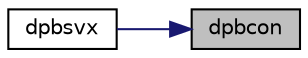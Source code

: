 digraph "dpbcon"
{
 // LATEX_PDF_SIZE
  edge [fontname="Helvetica",fontsize="10",labelfontname="Helvetica",labelfontsize="10"];
  node [fontname="Helvetica",fontsize="10",shape=record];
  rankdir="RL";
  Node1 [label="dpbcon",height=0.2,width=0.4,color="black", fillcolor="grey75", style="filled", fontcolor="black",tooltip="DPBCON"];
  Node1 -> Node2 [dir="back",color="midnightblue",fontsize="10",style="solid",fontname="Helvetica"];
  Node2 [label="dpbsvx",height=0.2,width=0.4,color="black", fillcolor="white", style="filled",URL="$dpbsvx_8f.html#af0406a1d8cc6fce00fd4b23e5edde101",tooltip="DPBSVX computes the solution to system of linear equations A * X = B for OTHER matrices"];
}
